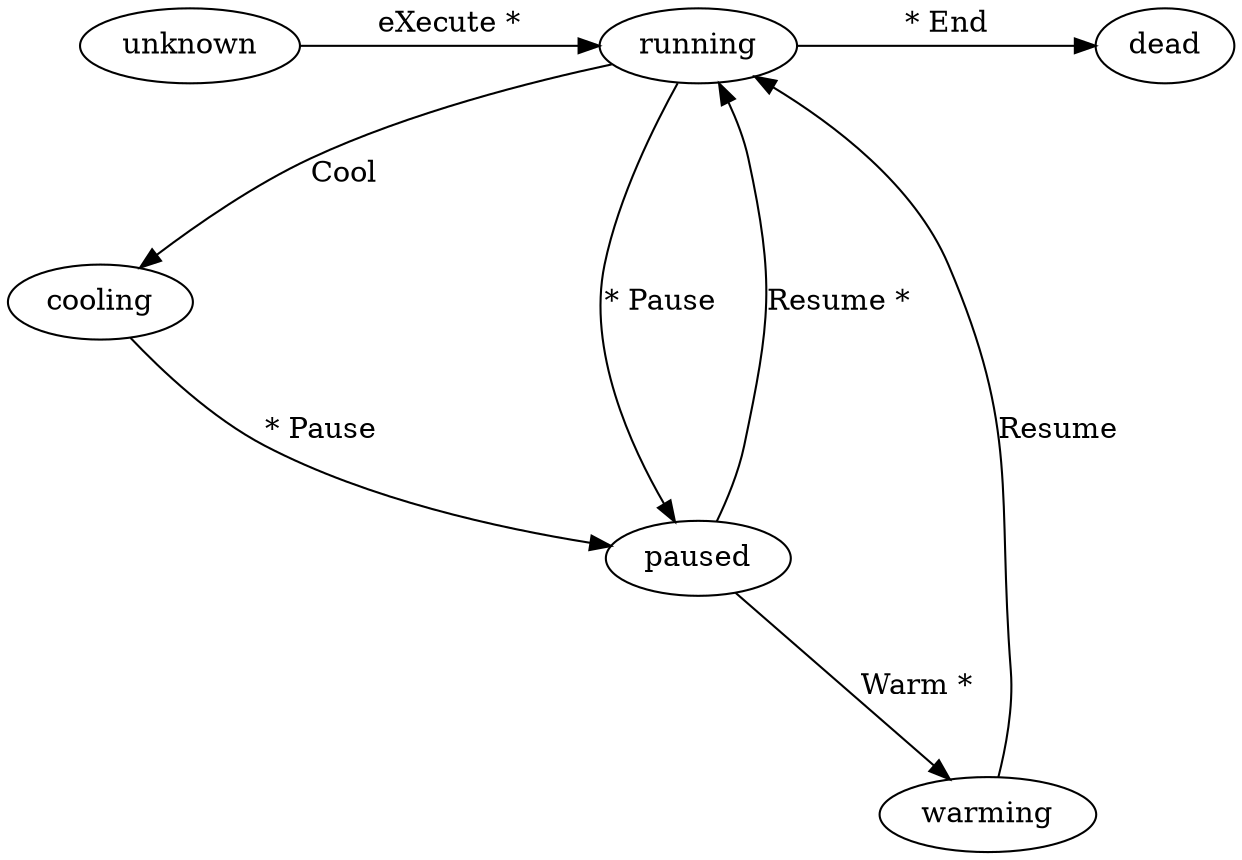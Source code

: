 digraph {
	graph [nodesep=1, ranksep=1];
	{rank = same; unknown; "running"; "dead";}
	//{rank = same; cooling; paused; warming;}

	unknown -> "running" [label="eXecute *"];
	"running" -> "cooling" [label="Cool"];
	"cooling" -> "paused" [label="* Pause"];
	"running" -> "paused" [label="* Pause"];
	"paused" -> "running" [label="Resume *"];

	"paused" -> "warming" [label="Warm *"];
	"warming" -> "running" [label="Resume"];
	"running" -> "dead" [label="* End"];
}
